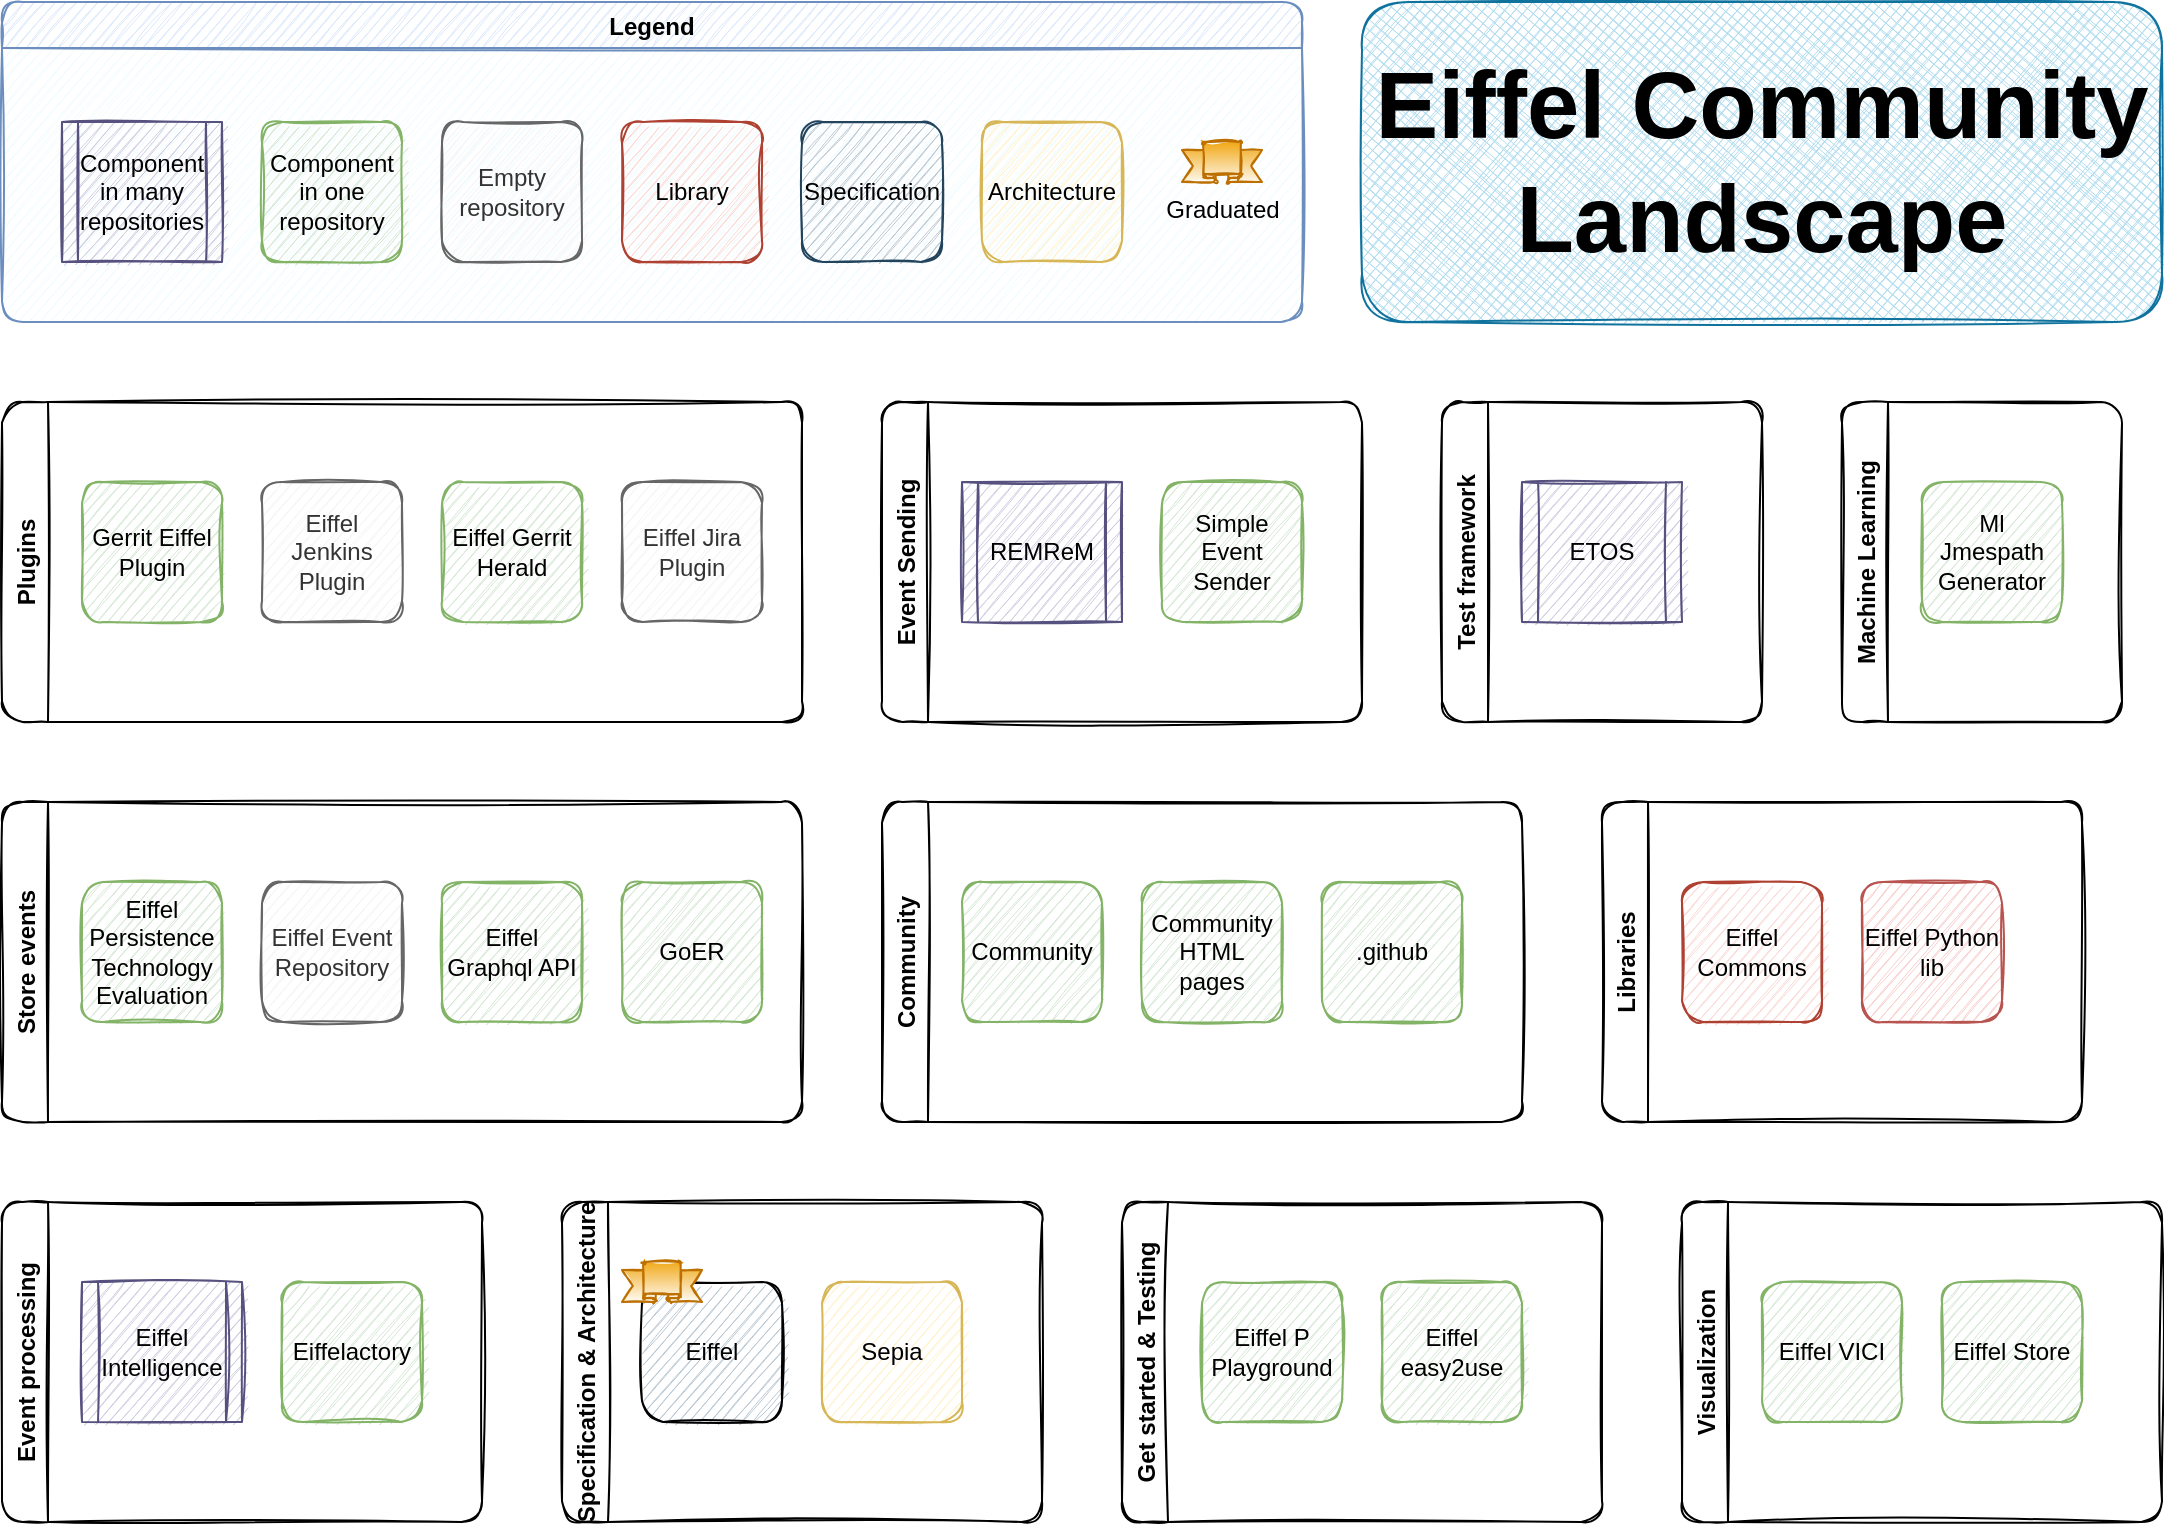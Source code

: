 <mxfile version="14.9.6" type="device"><diagram id="w1ZEGMjmR53ewqX5dvrm" name="Page-1"><mxGraphModel dx="2000" dy="1222" grid="1" gridSize="10" guides="1" tooltips="1" connect="1" arrows="1" fold="1" page="1" pageScale="1" pageWidth="1169" pageHeight="827" math="0" shadow="0"><root><mxCell id="0"/><mxCell id="1" parent="0"/><mxCell id="4cnv7Ipchus3uO7nBkjI-7" value="Sepia" style="whiteSpace=wrap;html=1;aspect=fixed;sketch=1;rounded=1;fillColor=#fff2cc;strokeColor=#d6b656;" parent="1" vertex="1"><mxGeometry x="450" y="680" width="70" height="70" as="geometry"/></mxCell><mxCell id="zqeIun6VxYZo0FJ2K99U-20" value="Store events" style="swimlane;horizontal=0;rounded=1;sketch=1;" parent="1" vertex="1"><mxGeometry x="40" y="440" width="400" height="160" as="geometry"/></mxCell><mxCell id="zqeIun6VxYZo0FJ2K99U-11" value="Eiffel Persistence Technology Evaluation" style="whiteSpace=wrap;html=1;aspect=fixed;sketch=1;rounded=1;fillColor=#d5e8d4;strokeColor=#82b366;" parent="zqeIun6VxYZo0FJ2K99U-20" vertex="1"><mxGeometry x="40" y="40" width="70" height="70" as="geometry"/></mxCell><mxCell id="zqeIun6VxYZo0FJ2K99U-19" value="Eiffel Event Repository" style="whiteSpace=wrap;html=1;aspect=fixed;sketch=1;rounded=1;fillColor=#f5f5f5;strokeColor=#666666;fontColor=#333333;" parent="zqeIun6VxYZo0FJ2K99U-20" vertex="1"><mxGeometry x="130" y="40" width="70" height="70" as="geometry"/></mxCell><mxCell id="zqeIun6VxYZo0FJ2K99U-6" value="Eiffel Graphql API" style="whiteSpace=wrap;html=1;aspect=fixed;sketch=1;rounded=1;fillColor=#d5e8d4;strokeColor=#82b366;" parent="zqeIun6VxYZo0FJ2K99U-20" vertex="1"><mxGeometry x="220" y="40" width="70" height="70" as="geometry"/></mxCell><mxCell id="Pc76H5JKkXUgPMOflhiF-3" value="GoER" style="whiteSpace=wrap;html=1;aspect=fixed;sketch=1;rounded=1;fillColor=#d5e8d4;strokeColor=#82b366;" vertex="1" parent="zqeIun6VxYZo0FJ2K99U-20"><mxGeometry x="310" y="40" width="70" height="70" as="geometry"/></mxCell><mxCell id="zqeIun6VxYZo0FJ2K99U-23" value="Plugins" style="swimlane;horizontal=0;rounded=1;sketch=1;" parent="1" vertex="1"><mxGeometry x="40" y="240" width="400" height="160" as="geometry"/></mxCell><mxCell id="zqeIun6VxYZo0FJ2K99U-2" value="Gerrit Eiffel Plugin" style="whiteSpace=wrap;html=1;aspect=fixed;sketch=1;rounded=1;fillColor=#d5e8d4;strokeColor=#82b366;" parent="zqeIun6VxYZo0FJ2K99U-23" vertex="1"><mxGeometry x="40" y="40" width="70" height="70" as="geometry"/></mxCell><mxCell id="zqeIun6VxYZo0FJ2K99U-7" value="Eiffel Gerrit Herald" style="whiteSpace=wrap;html=1;aspect=fixed;sketch=1;rounded=1;fillColor=#d5e8d4;strokeColor=#82b366;" parent="zqeIun6VxYZo0FJ2K99U-23" vertex="1"><mxGeometry x="220" y="40" width="70" height="70" as="geometry"/></mxCell><mxCell id="zqeIun6VxYZo0FJ2K99U-9" value="Eiffel Jenkins Plugin" style="whiteSpace=wrap;html=1;aspect=fixed;sketch=1;rounded=1;fillColor=#f5f5f5;strokeColor=#666666;fontColor=#333333;" parent="zqeIun6VxYZo0FJ2K99U-23" vertex="1"><mxGeometry x="130" y="40" width="70" height="70" as="geometry"/></mxCell><mxCell id="zqeIun6VxYZo0FJ2K99U-15" value="Eiffel Jira Plugin" style="whiteSpace=wrap;html=1;aspect=fixed;sketch=1;rounded=1;fillColor=#f5f5f5;strokeColor=#666666;fontColor=#333333;" parent="zqeIun6VxYZo0FJ2K99U-23" vertex="1"><mxGeometry x="310" y="40" width="70" height="70" as="geometry"/></mxCell><mxCell id="zqeIun6VxYZo0FJ2K99U-24" value="Specification &amp; Architecture" style="swimlane;horizontal=0;rounded=1;sketch=1;" parent="1" vertex="1"><mxGeometry x="320" y="640" width="240" height="160" as="geometry"/></mxCell><mxCell id="4cnv7Ipchus3uO7nBkjI-6" value="&lt;div&gt;Eiffel&lt;/div&gt;" style="whiteSpace=wrap;html=1;aspect=fixed;sketch=1;rounded=1;fillColor=#bac8d3;shadow=0;glass=0;" parent="zqeIun6VxYZo0FJ2K99U-24" vertex="1"><mxGeometry x="40" y="40" width="70" height="70" as="geometry"/></mxCell><mxCell id="pbUG1Z5GE2ASGBCX3JOG-9" value="" style="verticalLabelPosition=bottom;verticalAlign=top;html=1;shape=mxgraph.basic.banner;rounded=1;shadow=0;glass=0;sketch=1;fillColor=#f0a30a;strokeColor=#BD7000;fontColor=#000000;gradientColor=#ffffff;" parent="zqeIun6VxYZo0FJ2K99U-24" vertex="1"><mxGeometry x="30" y="30" width="40" height="20" as="geometry"/></mxCell><mxCell id="zqeIun6VxYZo0FJ2K99U-26" value="Event Sending" style="swimlane;horizontal=0;rounded=1;sketch=1;glass=0;shadow=0;" parent="1" vertex="1"><mxGeometry x="480" y="240" width="240" height="160" as="geometry"/></mxCell><mxCell id="4cnv7Ipchus3uO7nBkjI-1" value="REMReM" style="shape=process;whiteSpace=wrap;html=1;backgroundOutline=1;fontFamily=Helvetica;fontSize=12;align=center;strokeColor=#56517e;fillColor=#d0cee2;sketch=1;" parent="zqeIun6VxYZo0FJ2K99U-26" vertex="1"><mxGeometry x="40" y="40" width="80" height="70" as="geometry"/></mxCell><mxCell id="zqeIun6VxYZo0FJ2K99U-5" value="&lt;div&gt;Simple Event Sender &lt;br&gt;&lt;/div&gt;" style="whiteSpace=wrap;html=1;aspect=fixed;sketch=1;rounded=1;fillColor=#d5e8d4;strokeColor=#82b366;" parent="zqeIun6VxYZo0FJ2K99U-26" vertex="1"><mxGeometry x="140" y="40" width="70" height="70" as="geometry"/></mxCell><mxCell id="zqeIun6VxYZo0FJ2K99U-27" value="Get started &amp; Testing" style="swimlane;horizontal=0;rounded=1;sketch=1;" parent="1" vertex="1"><mxGeometry x="600" y="640" width="240" height="160" as="geometry"/></mxCell><mxCell id="zqeIun6VxYZo0FJ2K99U-16" value="Eiffel P&lt;br&gt;Playground" style="whiteSpace=wrap;html=1;aspect=fixed;sketch=1;rounded=1;fillColor=#d5e8d4;strokeColor=#82b366;" parent="zqeIun6VxYZo0FJ2K99U-27" vertex="1"><mxGeometry x="40" y="40" width="70" height="70" as="geometry"/></mxCell><mxCell id="zqeIun6VxYZo0FJ2K99U-8" value="Eiffel easy2use" style="whiteSpace=wrap;html=1;aspect=fixed;sketch=1;rounded=1;fillColor=#d5e8d4;strokeColor=#82b366;" parent="zqeIun6VxYZo0FJ2K99U-27" vertex="1"><mxGeometry x="130" y="40" width="70" height="70" as="geometry"/></mxCell><mxCell id="zqeIun6VxYZo0FJ2K99U-28" value="Machine Learning" style="swimlane;horizontal=0;rounded=1;sketch=1;" parent="1" vertex="1"><mxGeometry x="960" y="240" width="140" height="160" as="geometry"/></mxCell><mxCell id="zqeIun6VxYZo0FJ2K99U-10" value="Ml Jmespath Generator" style="whiteSpace=wrap;html=1;aspect=fixed;sketch=1;rounded=1;fillColor=#d5e8d4;strokeColor=#82b366;" parent="zqeIun6VxYZo0FJ2K99U-28" vertex="1"><mxGeometry x="40" y="40" width="70" height="70" as="geometry"/></mxCell><mxCell id="zqeIun6VxYZo0FJ2K99U-29" value="Visualization" style="swimlane;horizontal=0;rounded=1;sketch=1;" parent="1" vertex="1"><mxGeometry x="880" y="640" width="240" height="160" as="geometry"/></mxCell><mxCell id="zqeIun6VxYZo0FJ2K99U-18" value="Eiffel VICI" style="whiteSpace=wrap;html=1;aspect=fixed;sketch=1;rounded=1;fillColor=#d5e8d4;strokeColor=#82b366;" parent="zqeIun6VxYZo0FJ2K99U-29" vertex="1"><mxGeometry x="40" y="40" width="70" height="70" as="geometry"/></mxCell><mxCell id="zqeIun6VxYZo0FJ2K99U-3" value="&lt;div&gt;Eiffel Store&lt;/div&gt;" style="whiteSpace=wrap;html=1;aspect=fixed;sketch=1;rounded=1;fillColor=#d5e8d4;strokeColor=#82b366;" parent="zqeIun6VxYZo0FJ2K99U-29" vertex="1"><mxGeometry x="130" y="40" width="70" height="70" as="geometry"/></mxCell><mxCell id="zqeIun6VxYZo0FJ2K99U-32" value="Event processing" style="swimlane;horizontal=0;rounded=1;sketch=1;" parent="1" vertex="1"><mxGeometry x="40" y="640" width="240" height="160" as="geometry"/></mxCell><mxCell id="4cnv7Ipchus3uO7nBkjI-5" value="Eiffel Intelligence" style="shape=process;whiteSpace=wrap;html=1;backgroundOutline=1;fontFamily=Helvetica;fontSize=12;align=center;strokeColor=#56517e;fillColor=#d0cee2;sketch=1;" parent="zqeIun6VxYZo0FJ2K99U-32" vertex="1"><mxGeometry x="40" y="40" width="80" height="70" as="geometry"/></mxCell><mxCell id="zqeIun6VxYZo0FJ2K99U-13" value="Eiffelactory" style="whiteSpace=wrap;html=1;aspect=fixed;sketch=1;rounded=1;fillColor=#d5e8d4;strokeColor=#82b366;" parent="zqeIun6VxYZo0FJ2K99U-32" vertex="1"><mxGeometry x="140" y="40" width="70" height="70" as="geometry"/></mxCell><mxCell id="zqeIun6VxYZo0FJ2K99U-33" value="Test framework" style="swimlane;horizontal=0;rounded=1;sketch=1;" parent="1" vertex="1"><mxGeometry x="760" y="240" width="160" height="160" as="geometry"/></mxCell><mxCell id="zqeIun6VxYZo0FJ2K99U-1" value="&lt;div&gt;ETOS&lt;/div&gt;" style="shape=process;whiteSpace=wrap;html=1;backgroundOutline=1;fontFamily=Helvetica;fontSize=12;align=center;strokeColor=#56517e;fillColor=#d0cee2;sketch=1;" parent="zqeIun6VxYZo0FJ2K99U-33" vertex="1"><mxGeometry x="40" y="40" width="80" height="70" as="geometry"/></mxCell><mxCell id="zqeIun6VxYZo0FJ2K99U-35" value="Community" style="swimlane;horizontal=0;rounded=1;sketch=1;" parent="1" vertex="1"><mxGeometry x="480" y="440" width="320" height="160" as="geometry"/></mxCell><mxCell id="zqeIun6VxYZo0FJ2K99U-36" value="Community" style="whiteSpace=wrap;html=1;aspect=fixed;sketch=1;rounded=1;fillColor=#d5e8d4;strokeColor=#82b366;" parent="zqeIun6VxYZo0FJ2K99U-35" vertex="1"><mxGeometry x="40" y="40" width="70" height="70" as="geometry"/></mxCell><mxCell id="zqeIun6VxYZo0FJ2K99U-37" value="Community HTML pages" style="whiteSpace=wrap;html=1;aspect=fixed;sketch=1;rounded=1;fillColor=#d5e8d4;strokeColor=#82b366;" parent="zqeIun6VxYZo0FJ2K99U-35" vertex="1"><mxGeometry x="130" y="40" width="70" height="70" as="geometry"/></mxCell><mxCell id="zqeIun6VxYZo0FJ2K99U-38" value=".github" style="whiteSpace=wrap;html=1;aspect=fixed;sketch=1;rounded=1;fillColor=#d5e8d4;strokeColor=#82b366;" parent="zqeIun6VxYZo0FJ2K99U-35" vertex="1"><mxGeometry x="220" y="40" width="70" height="70" as="geometry"/></mxCell><mxCell id="zqeIun6VxYZo0FJ2K99U-40" value="Libraries" style="swimlane;horizontal=0;rounded=1;sketch=1;" parent="1" vertex="1"><mxGeometry x="840" y="440" width="240" height="160" as="geometry"/></mxCell><mxCell id="zqeIun6VxYZo0FJ2K99U-12" value="Eiffel Commons" style="whiteSpace=wrap;html=1;aspect=fixed;sketch=1;rounded=1;fillColor=#fad9d5;strokeColor=#ae4132;" parent="zqeIun6VxYZo0FJ2K99U-40" vertex="1"><mxGeometry x="40" y="40" width="70" height="70" as="geometry"/></mxCell><mxCell id="zqeIun6VxYZo0FJ2K99U-4" value="&lt;div&gt;Eiffel Python lib&lt;/div&gt;" style="whiteSpace=wrap;html=1;aspect=fixed;sketch=1;rounded=1;fillColor=#f8cecc;strokeColor=#b85450;" parent="zqeIun6VxYZo0FJ2K99U-40" vertex="1"><mxGeometry x="130" y="40" width="70" height="70" as="geometry"/></mxCell><mxCell id="pbUG1Z5GE2ASGBCX3JOG-1" value="Legend" style="swimlane;rounded=1;sketch=1;glass=0;shadow=0;fillColor=#dae8fc;strokeColor=#6c8ebf;swimlaneFillColor=#F0FCFF;" parent="1" vertex="1"><mxGeometry x="40" y="40" width="650" height="160" as="geometry"/></mxCell><mxCell id="pbUG1Z5GE2ASGBCX3JOG-3" value="Component in one repository" style="whiteSpace=wrap;html=1;aspect=fixed;sketch=1;rounded=1;fillColor=#d5e8d4;strokeColor=#82b366;" parent="pbUG1Z5GE2ASGBCX3JOG-1" vertex="1"><mxGeometry x="130" y="60" width="70" height="70" as="geometry"/></mxCell><mxCell id="pbUG1Z5GE2ASGBCX3JOG-5" value="Library" style="whiteSpace=wrap;html=1;aspect=fixed;sketch=1;rounded=1;fillColor=#fad9d5;strokeColor=#ae4132;" parent="pbUG1Z5GE2ASGBCX3JOG-1" vertex="1"><mxGeometry x="310" y="60" width="70" height="70" as="geometry"/></mxCell><mxCell id="pbUG1Z5GE2ASGBCX3JOG-4" value="Empty repository" style="whiteSpace=wrap;html=1;aspect=fixed;sketch=1;rounded=1;fillColor=#f5f5f5;strokeColor=#666666;fontColor=#333333;" parent="pbUG1Z5GE2ASGBCX3JOG-1" vertex="1"><mxGeometry x="220" y="60" width="70" height="70" as="geometry"/></mxCell><mxCell id="pbUG1Z5GE2ASGBCX3JOG-7" value="Architecture" style="whiteSpace=wrap;html=1;aspect=fixed;sketch=1;rounded=1;fillColor=#fff2cc;strokeColor=#d6b656;" parent="pbUG1Z5GE2ASGBCX3JOG-1" vertex="1"><mxGeometry x="490" y="60" width="70" height="70" as="geometry"/></mxCell><mxCell id="pbUG1Z5GE2ASGBCX3JOG-8" value="&lt;div&gt;Specification&lt;/div&gt;" style="whiteSpace=wrap;html=1;aspect=fixed;sketch=1;rounded=1;fillColor=#bac8d3;strokeColor=#23445d;" parent="pbUG1Z5GE2ASGBCX3JOG-1" vertex="1"><mxGeometry x="400" y="60" width="70" height="70" as="geometry"/></mxCell><mxCell id="pbUG1Z5GE2ASGBCX3JOG-10" value="Graduated" style="verticalLabelPosition=bottom;verticalAlign=top;html=1;shape=mxgraph.basic.banner;rounded=1;shadow=0;glass=0;sketch=1;fillColor=#f0a30a;strokeColor=#BD7000;fontColor=#000000;gradientColor=#ffffff;" parent="pbUG1Z5GE2ASGBCX3JOG-1" vertex="1"><mxGeometry x="590" y="70" width="40" height="20" as="geometry"/></mxCell><mxCell id="pbUG1Z5GE2ASGBCX3JOG-2" value="&lt;div&gt;Component in many repositories&lt;/div&gt;" style="shape=process;whiteSpace=wrap;html=1;backgroundOutline=1;fontFamily=Helvetica;fontSize=12;align=center;strokeColor=#56517e;fillColor=#d0cee2;sketch=1;" parent="pbUG1Z5GE2ASGBCX3JOG-1" vertex="1"><mxGeometry x="30" y="60" width="80" height="70" as="geometry"/></mxCell><mxCell id="pbUG1Z5GE2ASGBCX3JOG-11" value="Eiffel Community Landscape" style="text;align=center;verticalAlign=middle;whiteSpace=wrap;rounded=1;shadow=0;glass=0;sketch=1;fontSize=47;fontStyle=1;labelBorderColor=none;fontFamily=Helvetica;labelBackgroundColor=none;fillStyle=cross-hatch;fillColor=#b1ddf0;strokeColor=#10739e;" parent="1" vertex="1"><mxGeometry x="720" y="40" width="400" height="160" as="geometry"/></mxCell></root></mxGraphModel></diagram></mxfile>